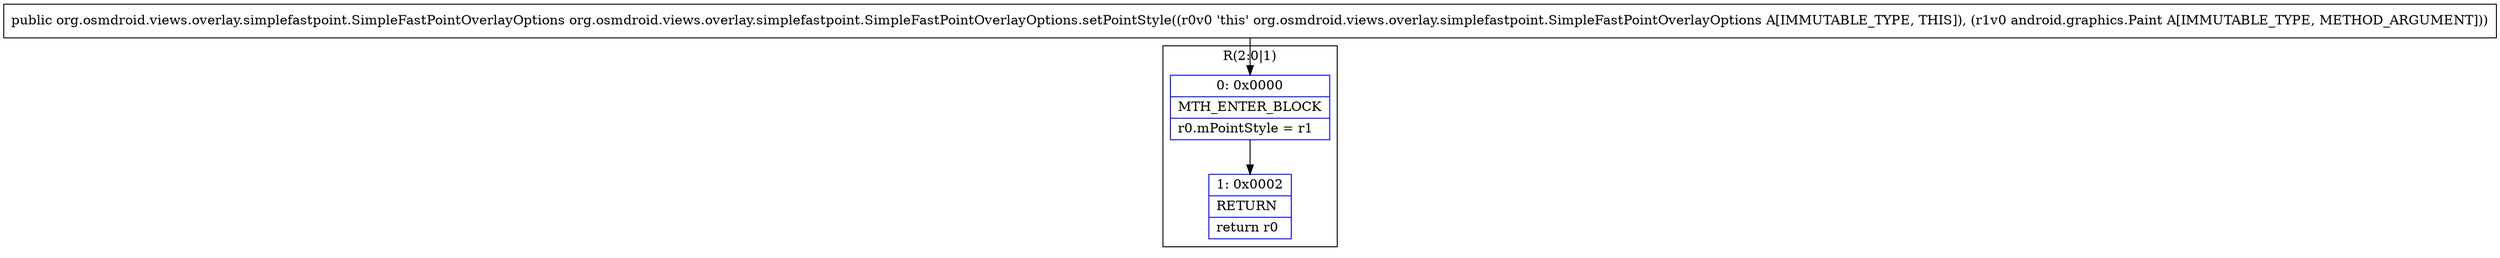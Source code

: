 digraph "CFG fororg.osmdroid.views.overlay.simplefastpoint.SimpleFastPointOverlayOptions.setPointStyle(Landroid\/graphics\/Paint;)Lorg\/osmdroid\/views\/overlay\/simplefastpoint\/SimpleFastPointOverlayOptions;" {
subgraph cluster_Region_1800988513 {
label = "R(2:0|1)";
node [shape=record,color=blue];
Node_0 [shape=record,label="{0\:\ 0x0000|MTH_ENTER_BLOCK\l|r0.mPointStyle = r1\l}"];
Node_1 [shape=record,label="{1\:\ 0x0002|RETURN\l|return r0\l}"];
}
MethodNode[shape=record,label="{public org.osmdroid.views.overlay.simplefastpoint.SimpleFastPointOverlayOptions org.osmdroid.views.overlay.simplefastpoint.SimpleFastPointOverlayOptions.setPointStyle((r0v0 'this' org.osmdroid.views.overlay.simplefastpoint.SimpleFastPointOverlayOptions A[IMMUTABLE_TYPE, THIS]), (r1v0 android.graphics.Paint A[IMMUTABLE_TYPE, METHOD_ARGUMENT])) }"];
MethodNode -> Node_0;
Node_0 -> Node_1;
}

